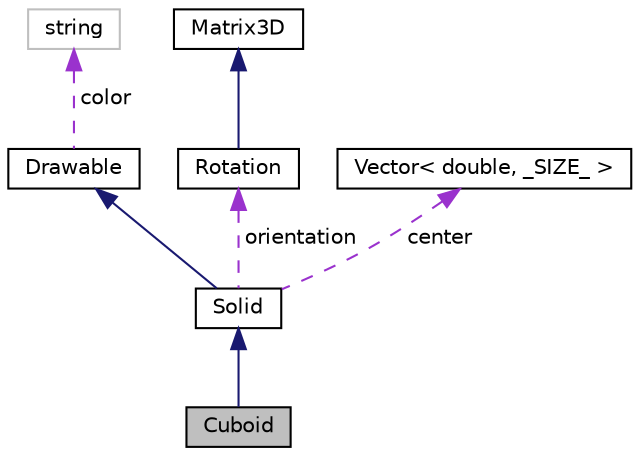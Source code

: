 digraph "Cuboid"
{
 // LATEX_PDF_SIZE
  edge [fontname="Helvetica",fontsize="10",labelfontname="Helvetica",labelfontsize="10"];
  node [fontname="Helvetica",fontsize="10",shape=record];
  Node1 [label="Cuboid",height=0.2,width=0.4,color="black", fillcolor="grey75", style="filled", fontcolor="black",tooltip=" "];
  Node2 -> Node1 [dir="back",color="midnightblue",fontsize="10",style="solid",fontname="Helvetica"];
  Node2 [label="Solid",height=0.2,width=0.4,color="black", fillcolor="white", style="filled",URL="$classSolid.html",tooltip=" "];
  Node3 -> Node2 [dir="back",color="midnightblue",fontsize="10",style="solid",fontname="Helvetica"];
  Node3 [label="Drawable",height=0.2,width=0.4,color="black", fillcolor="white", style="filled",URL="$classDrawable.html",tooltip=" "];
  Node4 -> Node3 [dir="back",color="darkorchid3",fontsize="10",style="dashed",label=" color" ,fontname="Helvetica"];
  Node4 [label="string",height=0.2,width=0.4,color="grey75", fillcolor="white", style="filled",tooltip=" "];
  Node5 -> Node2 [dir="back",color="darkorchid3",fontsize="10",style="dashed",label=" orientation" ,fontname="Helvetica"];
  Node5 [label="Rotation",height=0.2,width=0.4,color="black", fillcolor="white", style="filled",URL="$classRotation.html",tooltip=" "];
  Node6 -> Node5 [dir="back",color="midnightblue",fontsize="10",style="solid",fontname="Helvetica"];
  Node6 [label="Matrix3D",height=0.2,width=0.4,color="black", fillcolor="white", style="filled",URL="$classMatrix.html",tooltip=" "];
  Node7 -> Node2 [dir="back",color="darkorchid3",fontsize="10",style="dashed",label=" center" ,fontname="Helvetica"];
  Node7 [label="Vector\< double, _SIZE_ \>",height=0.2,width=0.4,color="black", fillcolor="white", style="filled",URL="$classVector.html",tooltip=" "];
}
